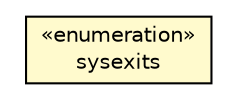 #!/usr/local/bin/dot
#
# Class diagram 
# Generated by UMLGraph version R5_6-24-gf6e263 (http://www.umlgraph.org/)
#

digraph G {
	edge [fontname="Helvetica",fontsize=10,labelfontname="Helvetica",labelfontsize=10];
	node [fontname="Helvetica",fontsize=10,shape=plaintext];
	nodesep=0.25;
	ranksep=0.5;
	// nl.b3p.brmo.commandline.Main.sysexits
	c7 [label=<<table title="nl.b3p.brmo.commandline.Main.sysexits" border="0" cellborder="1" cellspacing="0" cellpadding="2" port="p" bgcolor="lemonChiffon" href="./Main.sysexits.html">
		<tr><td><table border="0" cellspacing="0" cellpadding="1">
<tr><td align="center" balign="center"> &#171;enumeration&#187; </td></tr>
<tr><td align="center" balign="center"> sysexits </td></tr>
		</table></td></tr>
		</table>>, URL="./Main.sysexits.html", fontname="Helvetica", fontcolor="black", fontsize=10.0];
}

